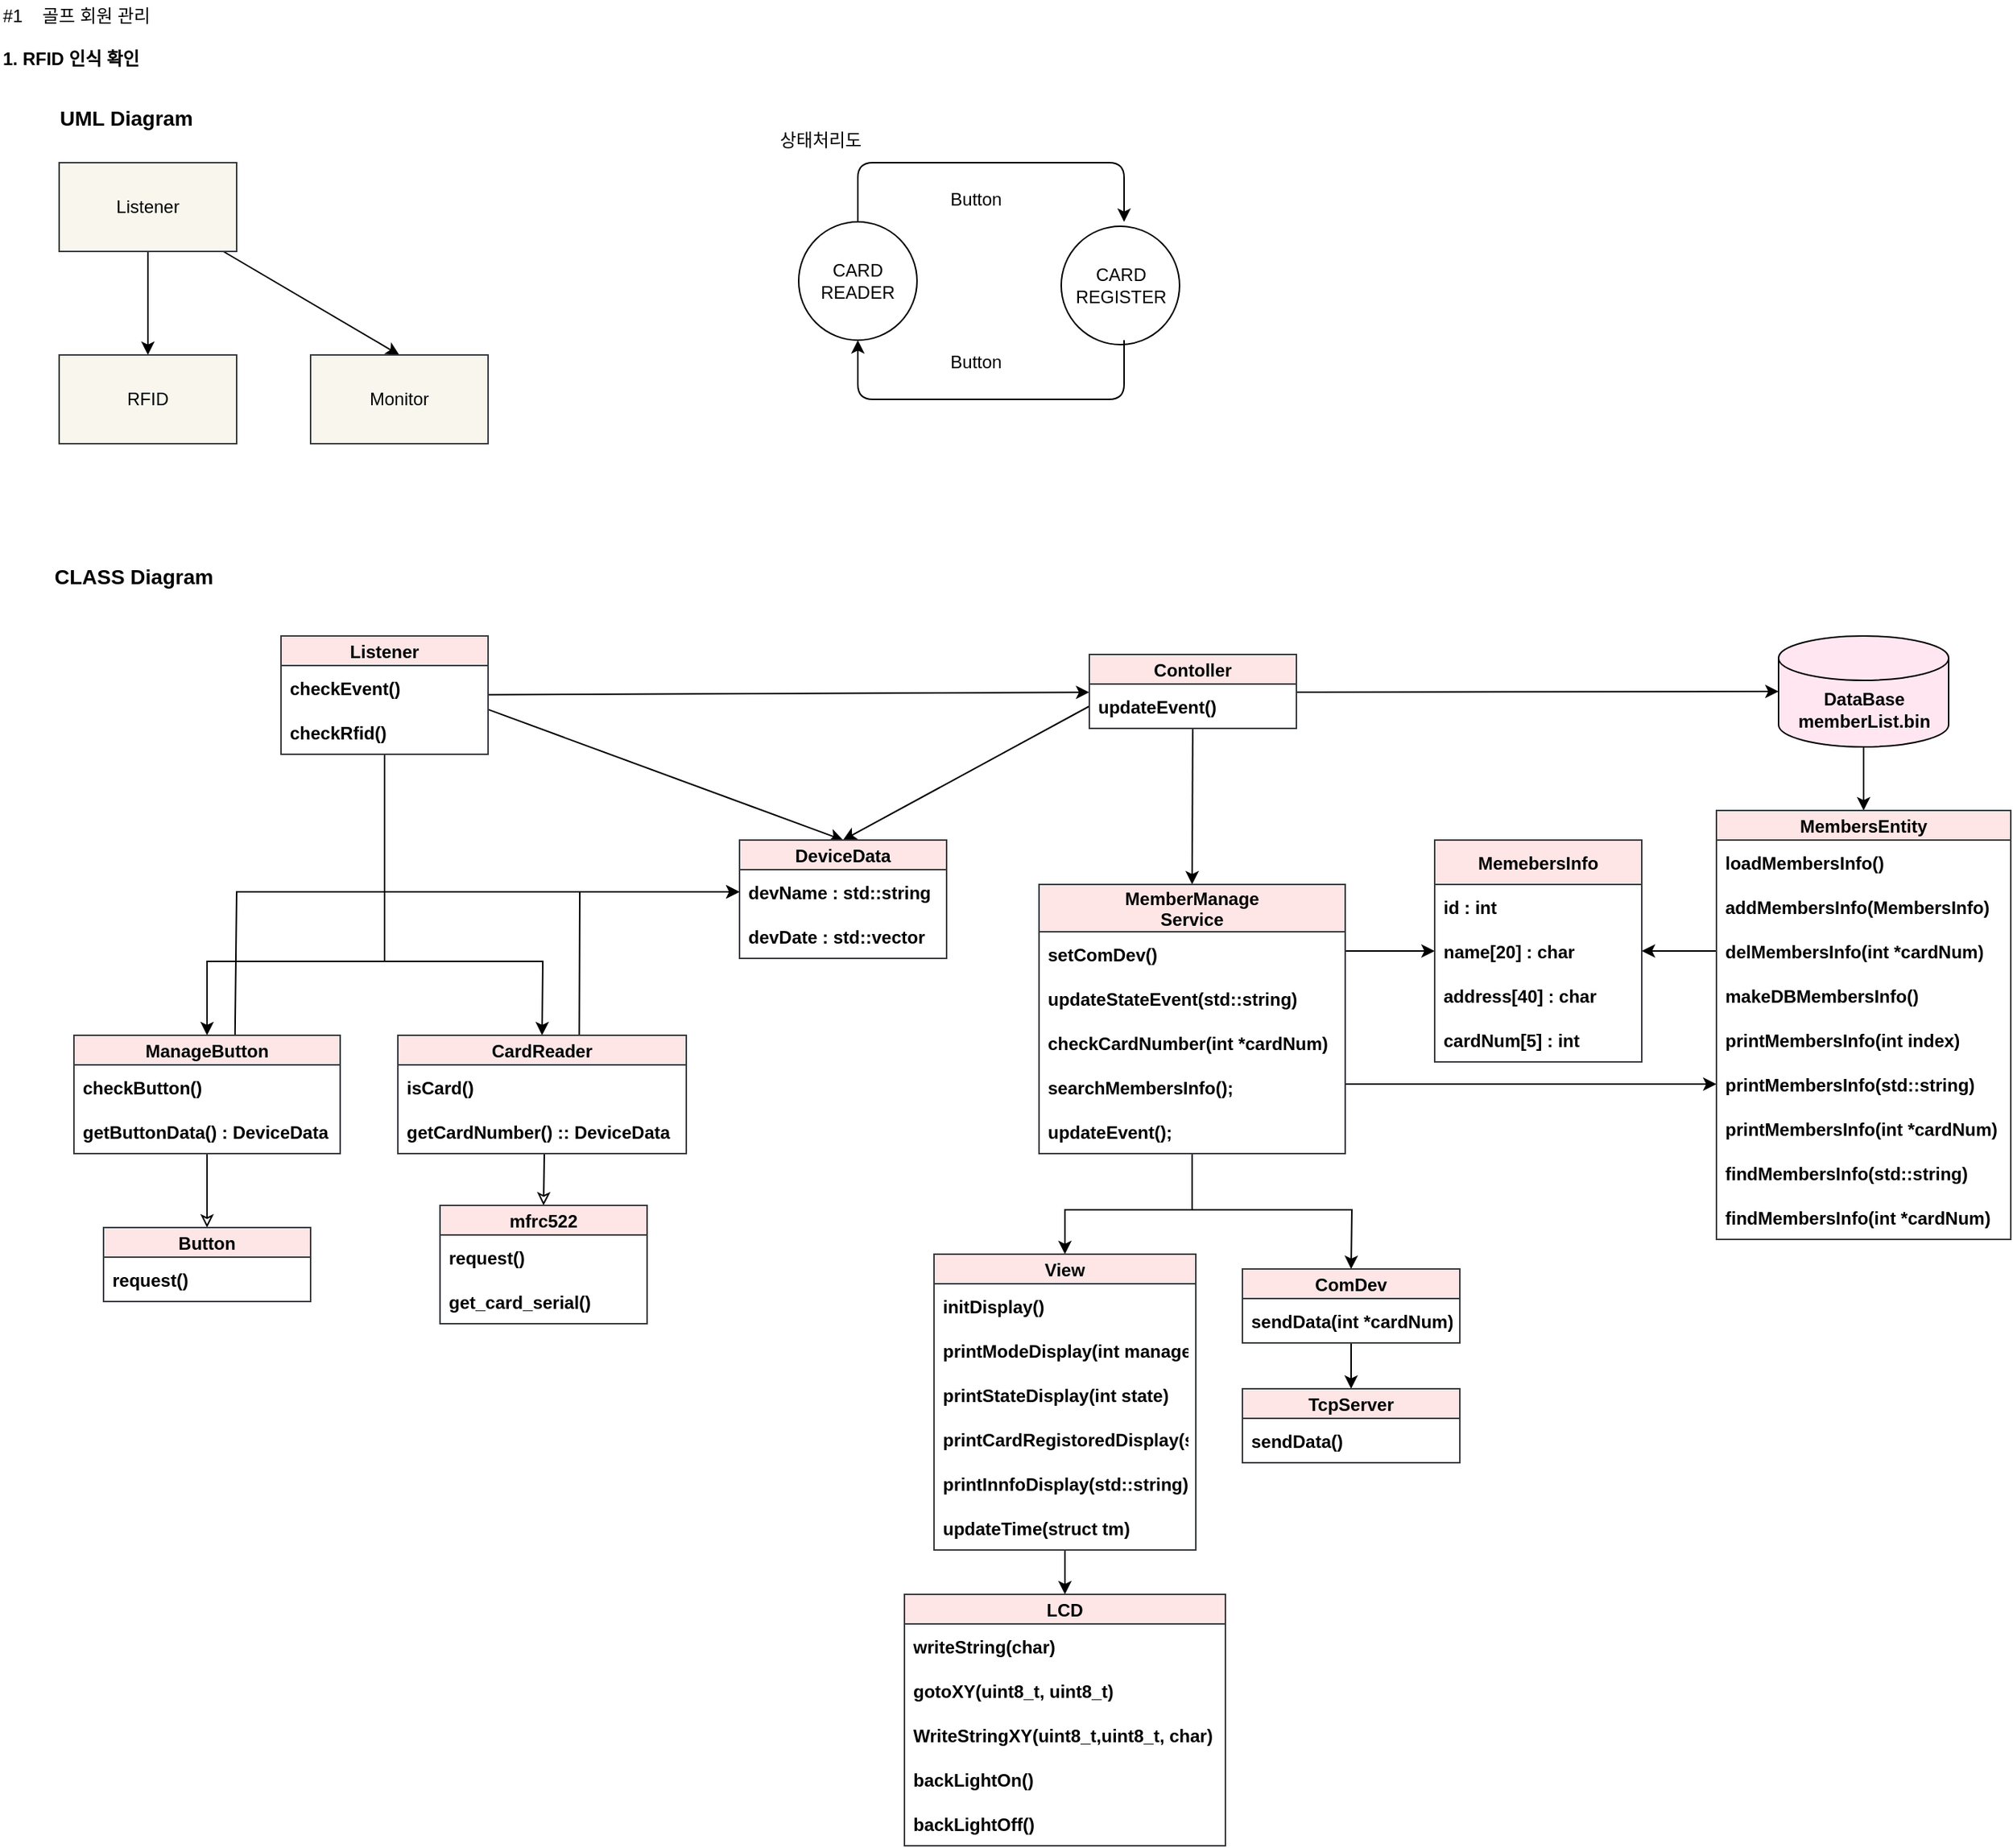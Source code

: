 <mxfile>
    <diagram id="MXhaWQUYXAl9yfZ-l5TS" name="페이지-1">
        <mxGraphModel dx="1592" dy="900" grid="0" gridSize="10" guides="1" tooltips="1" connect="1" arrows="1" fold="1" page="0" pageScale="1" pageWidth="827" pageHeight="1169" background="#FFFFFF" math="0" shadow="0">
            <root>
                <mxCell id="0"/>
                <mxCell id="1" parent="0"/>
                <mxCell id="4" value="" style="edgeStyle=none;html=1;fontColor=#000000;strokeColor=#000000;rounded=0;" parent="1" source="2" target="3" edge="1">
                    <mxGeometry relative="1" as="geometry"/>
                </mxCell>
                <mxCell id="37" style="edgeStyle=none;rounded=0;html=1;entryX=0.5;entryY=0;entryDx=0;entryDy=0;fontColor=#000000;strokeColor=#000000;" parent="1" source="2" target="5" edge="1">
                    <mxGeometry relative="1" as="geometry"/>
                </mxCell>
                <mxCell id="2" value="Listener" style="whiteSpace=wrap;html=1;fillColor=#f9f7ed;strokeColor=#36393d;fontColor=#000000;rounded=0;" parent="1" vertex="1">
                    <mxGeometry x="50" y="140" width="120" height="60" as="geometry"/>
                </mxCell>
                <mxCell id="3" value="RFID" style="whiteSpace=wrap;html=1;fillColor=#f9f7ed;strokeColor=#36393d;fontColor=#000000;rounded=0;" parent="1" vertex="1">
                    <mxGeometry x="50" y="270" width="120" height="60" as="geometry"/>
                </mxCell>
                <mxCell id="5" value="Monitor" style="whiteSpace=wrap;html=1;fillColor=#f9f7ed;strokeColor=#36393d;fontColor=#000000;rounded=0;" parent="1" vertex="1">
                    <mxGeometry x="220" y="270" width="120" height="60" as="geometry"/>
                </mxCell>
                <mxCell id="7" value="&lt;font color=&quot;#000000&quot;&gt;#1&lt;span style=&quot;white-space: pre&quot;&gt;&#9;&lt;/span&gt;골프 회원 관리&lt;br&gt;&lt;br&gt;&lt;b&gt;1. RFID 인식 확인&lt;/b&gt;&lt;br&gt;&lt;/font&gt;" style="text;html=1;resizable=0;autosize=1;align=left;verticalAlign=middle;points=[];fillColor=none;strokeColor=none;rounded=0;" parent="1" vertex="1">
                    <mxGeometry x="10" y="30" width="120" height="50" as="geometry"/>
                </mxCell>
                <mxCell id="44" value="" style="edgeStyle=none;html=1;rounded=0;strokeColor=#000000;entryX=0;entryY=0.187;entryDx=0;entryDy=0;entryPerimeter=0;" parent="1" source="22" target="41" edge="1">
                    <mxGeometry relative="1" as="geometry"/>
                </mxCell>
                <mxCell id="207" style="edgeStyle=none;rounded=0;html=1;entryX=0.5;entryY=0;entryDx=0;entryDy=0;strokeColor=#000000;exitX=0.995;exitY=-0.018;exitDx=0;exitDy=0;exitPerimeter=0;" edge="1" parent="1" source="23" target="204">
                    <mxGeometry relative="1" as="geometry">
                        <Array as="points"/>
                    </mxGeometry>
                </mxCell>
                <mxCell id="215" style="edgeStyle=none;rounded=0;html=1;entryX=0.5;entryY=0;entryDx=0;entryDy=0;strokeColor=#000000;" edge="1" parent="1" source="22" target="212">
                    <mxGeometry relative="1" as="geometry">
                        <Array as="points">
                            <mxPoint x="270" y="680"/>
                            <mxPoint x="150" y="680"/>
                        </Array>
                    </mxGeometry>
                </mxCell>
                <mxCell id="216" style="edgeStyle=none;rounded=0;html=1;entryX=0.5;entryY=0;entryDx=0;entryDy=0;strokeColor=#000000;" edge="1" parent="1" source="22" target="209">
                    <mxGeometry relative="1" as="geometry">
                        <Array as="points">
                            <mxPoint x="270" y="680"/>
                            <mxPoint x="377" y="680"/>
                        </Array>
                    </mxGeometry>
                </mxCell>
                <mxCell id="22" value="Listener" style="swimlane;fontStyle=1;childLayout=stackLayout;horizontal=1;startSize=20;horizontalStack=0;resizeParent=1;resizeParentMax=0;resizeLast=0;collapsible=1;marginBottom=0;labelBackgroundColor=none;fillColor=#FFE6E6;strokeColor=#36393d;fontColor=#000000;rounded=0;swimlaneFillColor=#FFFFFF;" parent="1" vertex="1">
                    <mxGeometry x="200" y="460" width="140" height="80" as="geometry"/>
                </mxCell>
                <mxCell id="137" value="checkEvent()" style="text;strokeColor=none;fillColor=none;align=left;verticalAlign=middle;spacingLeft=4;spacingRight=4;overflow=hidden;points=[[0,0.5],[1,0.5]];portConstraint=eastwest;rotatable=0;labelBackgroundColor=none;fontColor=#000000;fontStyle=1;rounded=0;" parent="22" vertex="1">
                    <mxGeometry y="20" width="140" height="30" as="geometry"/>
                </mxCell>
                <mxCell id="23" value="checkRfid()" style="text;strokeColor=none;fillColor=none;align=left;verticalAlign=middle;spacingLeft=4;spacingRight=4;overflow=hidden;points=[[0,0.5],[1,0.5]];portConstraint=eastwest;rotatable=0;labelBackgroundColor=none;fontColor=#000000;fontStyle=1;rounded=0;" parent="22" vertex="1">
                    <mxGeometry y="50" width="140" height="30" as="geometry"/>
                </mxCell>
                <mxCell id="38" value="&lt;b&gt;&lt;font style=&quot;font-size: 14px&quot;&gt;UML Diagram&lt;/font&gt;&lt;/b&gt;" style="text;html=1;resizable=0;autosize=1;align=center;verticalAlign=middle;points=[];fillColor=none;strokeColor=none;rounded=0;labelBackgroundColor=none;fontColor=#000000;" parent="1" vertex="1">
                    <mxGeometry x="40" y="100" width="110" height="20" as="geometry"/>
                </mxCell>
                <mxCell id="39" value="&lt;b&gt;&lt;font style=&quot;font-size: 14px&quot;&gt;CLASS Diagram&lt;/font&gt;&lt;/b&gt;" style="text;html=1;resizable=0;autosize=1;align=center;verticalAlign=middle;points=[];fillColor=none;strokeColor=none;rounded=0;labelBackgroundColor=none;fontColor=#000000;" parent="1" vertex="1">
                    <mxGeometry x="40" y="410" width="120" height="20" as="geometry"/>
                </mxCell>
                <mxCell id="67" style="edgeStyle=none;html=1;entryX=0;entryY=0.5;entryDx=0;entryDy=0;entryPerimeter=0;fontColor=#000000;strokeColor=#000000;rounded=0;exitX=1.002;exitY=0.184;exitDx=0;exitDy=0;exitPerimeter=0;" parent="1" source="41" target="63" edge="1">
                    <mxGeometry relative="1" as="geometry">
                        <mxPoint x="860" y="497.5" as="sourcePoint"/>
                    </mxGeometry>
                </mxCell>
                <mxCell id="168" value="" style="edgeStyle=none;html=1;entryX=0.5;entryY=0;entryDx=0;entryDy=0;strokeColor=#000000;rounded=0;" edge="1" parent="1" source="40" target="74">
                    <mxGeometry relative="1" as="geometry"/>
                </mxCell>
                <mxCell id="208" style="edgeStyle=none;rounded=0;html=1;entryX=0.5;entryY=0;entryDx=0;entryDy=0;strokeColor=#000000;exitX=0;exitY=0.5;exitDx=0;exitDy=0;" edge="1" parent="1" source="41" target="204">
                    <mxGeometry relative="1" as="geometry">
                        <Array as="points"/>
                    </mxGeometry>
                </mxCell>
                <mxCell id="40" value="Contoller" style="swimlane;fontStyle=1;childLayout=stackLayout;horizontal=1;startSize=20;horizontalStack=0;resizeParent=1;resizeParentMax=0;resizeLast=0;collapsible=1;marginBottom=0;labelBackgroundColor=none;fillColor=#FFE6E6;strokeColor=#36393d;fontColor=#000000;rounded=0;swimlaneFillColor=#FFFFFF;" parent="1" vertex="1">
                    <mxGeometry x="746.5" y="472.5" width="140" height="50" as="geometry"/>
                </mxCell>
                <mxCell id="41" value="updateEvent()" style="text;strokeColor=none;fillColor=none;align=left;verticalAlign=middle;spacingLeft=4;spacingRight=4;overflow=hidden;points=[[0,0.5],[1,0.5]];portConstraint=eastwest;rotatable=0;labelBackgroundColor=none;fontColor=#000000;fontStyle=1;rounded=0;" parent="40" vertex="1">
                    <mxGeometry y="20" width="140" height="30" as="geometry"/>
                </mxCell>
                <mxCell id="199" style="edgeStyle=none;rounded=0;html=1;entryX=0.5;entryY=0;entryDx=0;entryDy=0;strokeColor=#000000;" edge="1" parent="1" source="63" target="189">
                    <mxGeometry relative="1" as="geometry"/>
                </mxCell>
                <mxCell id="63" value="&lt;span&gt;DataBase&lt;br&gt;memberList.bin&lt;br&gt;&lt;/span&gt;" style="shape=cylinder3;whiteSpace=wrap;html=1;boundedLbl=1;backgroundOutline=1;size=15;fillColor=#FFE6F1;fontStyle=1;strokeColor=#000000;fontColor=#000000;rounded=0;" parent="1" vertex="1">
                    <mxGeometry x="1212.5" y="460" width="115" height="75" as="geometry"/>
                </mxCell>
                <mxCell id="171" style="edgeStyle=none;rounded=0;html=1;entryX=0.5;entryY=0;entryDx=0;entryDy=0;strokeColor=#000000;" edge="1" parent="1" source="74" target="169">
                    <mxGeometry relative="1" as="geometry">
                        <Array as="points">
                            <mxPoint x="816" y="848"/>
                            <mxPoint x="924" y="848"/>
                        </Array>
                    </mxGeometry>
                </mxCell>
                <mxCell id="182" style="edgeStyle=none;rounded=0;html=1;entryX=0.5;entryY=0;entryDx=0;entryDy=0;strokeColor=#000000;" edge="1" parent="1" source="74" target="175">
                    <mxGeometry relative="1" as="geometry">
                        <Array as="points">
                            <mxPoint x="816" y="848"/>
                            <mxPoint x="730" y="848"/>
                        </Array>
                    </mxGeometry>
                </mxCell>
                <mxCell id="188" style="edgeStyle=none;rounded=0;html=1;entryX=0;entryY=0.5;entryDx=0;entryDy=0;strokeColor=#000000;" edge="1" parent="1" target="185">
                    <mxGeometry relative="1" as="geometry">
                        <mxPoint x="920" y="673" as="sourcePoint"/>
                    </mxGeometry>
                </mxCell>
                <mxCell id="201" style="edgeStyle=none;rounded=0;html=1;strokeColor=#000000;entryX=0;entryY=0.5;entryDx=0;entryDy=0;" edge="1" parent="1" target="195">
                    <mxGeometry relative="1" as="geometry">
                        <mxPoint x="920" y="763" as="sourcePoint"/>
                    </mxGeometry>
                </mxCell>
                <mxCell id="74" value="MemberManage&#10;Service" style="swimlane;fontStyle=1;childLayout=stackLayout;horizontal=1;startSize=32;horizontalStack=0;resizeParent=1;resizeParentMax=0;resizeLast=0;collapsible=1;marginBottom=0;labelBackgroundColor=none;fillColor=#FFE6E6;strokeColor=#36393d;fontColor=#000000;rounded=0;swimlaneFillColor=#FFFFFF;" parent="1" vertex="1">
                    <mxGeometry x="712.5" y="628" width="207" height="182" as="geometry"/>
                </mxCell>
                <mxCell id="152" value="setComDev()" style="text;strokeColor=none;fillColor=none;align=left;verticalAlign=middle;spacingLeft=4;spacingRight=4;overflow=hidden;points=[[0,0.5],[1,0.5]];portConstraint=eastwest;rotatable=0;labelBackgroundColor=none;fontColor=#000000;fontStyle=1;rounded=0;" vertex="1" parent="74">
                    <mxGeometry y="32" width="207" height="30" as="geometry"/>
                </mxCell>
                <mxCell id="75" value="updateStateEvent(std::string)" style="text;strokeColor=none;fillColor=none;align=left;verticalAlign=middle;spacingLeft=4;spacingRight=4;overflow=hidden;points=[[0,0.5],[1,0.5]];portConstraint=eastwest;rotatable=0;labelBackgroundColor=none;fontColor=#000000;fontStyle=1;rounded=0;" parent="74" vertex="1">
                    <mxGeometry y="62" width="207" height="30" as="geometry"/>
                </mxCell>
                <mxCell id="121" value="checkCardNumber(int *cardNum)" style="text;strokeColor=none;fillColor=none;align=left;verticalAlign=middle;spacingLeft=4;spacingRight=4;overflow=hidden;points=[[0,0.5],[1,0.5]];portConstraint=eastwest;rotatable=0;labelBackgroundColor=none;fontColor=#000000;fontStyle=1;rounded=0;" parent="74" vertex="1">
                    <mxGeometry y="92" width="207" height="30" as="geometry"/>
                </mxCell>
                <mxCell id="153" value="searchMembersInfo();" style="text;strokeColor=none;fillColor=none;align=left;verticalAlign=middle;spacingLeft=4;spacingRight=4;overflow=hidden;points=[[0,0.5],[1,0.5]];portConstraint=eastwest;rotatable=0;labelBackgroundColor=none;fontColor=#000000;fontStyle=1;rounded=0;" vertex="1" parent="74">
                    <mxGeometry y="122" width="207" height="30" as="geometry"/>
                </mxCell>
                <mxCell id="154" value="updateEvent();" style="text;strokeColor=none;fillColor=none;align=left;verticalAlign=middle;spacingLeft=4;spacingRight=4;overflow=hidden;points=[[0,0.5],[1,0.5]];portConstraint=eastwest;rotatable=0;labelBackgroundColor=none;fontColor=#000000;fontStyle=1;rounded=0;" vertex="1" parent="74">
                    <mxGeometry y="152" width="207" height="30" as="geometry"/>
                </mxCell>
                <mxCell id="114" style="edgeStyle=orthogonalEdgeStyle;html=1;entryX=0.5;entryY=0;entryDx=0;entryDy=0;fontColor=#000000;strokeColor=#000000;" parent="1" source="111" edge="1">
                    <mxGeometry relative="1" as="geometry">
                        <Array as="points">
                            <mxPoint x="590" y="140"/>
                            <mxPoint x="770" y="140"/>
                        </Array>
                        <mxPoint x="770" y="180" as="targetPoint"/>
                    </mxGeometry>
                </mxCell>
                <mxCell id="111" value="&lt;font color=&quot;#000000&quot;&gt;CARD&lt;br&gt;READER&lt;br&gt;&lt;/font&gt;" style="ellipse;whiteSpace=wrap;html=1;aspect=fixed;fillColor=#FFFFFF;strokeColor=#000000;" parent="1" vertex="1">
                    <mxGeometry x="550" y="180" width="80" height="80" as="geometry"/>
                </mxCell>
                <mxCell id="112" value="&lt;font color=&quot;#000000&quot;&gt;CARD&lt;br&gt;REGISTER&lt;br&gt;&lt;/font&gt;" style="ellipse;whiteSpace=wrap;html=1;aspect=fixed;fillColor=#FFFFFF;strokeColor=#000000;" parent="1" vertex="1">
                    <mxGeometry x="727.5" y="183" width="80" height="80" as="geometry"/>
                </mxCell>
                <mxCell id="115" style="edgeStyle=orthogonalEdgeStyle;html=1;fontColor=#000000;strokeColor=#000000;exitX=0.5;exitY=1;exitDx=0;exitDy=0;entryX=0.5;entryY=1;entryDx=0;entryDy=0;" parent="1" target="111" edge="1">
                    <mxGeometry relative="1" as="geometry">
                        <mxPoint x="770" y="260" as="sourcePoint"/>
                        <mxPoint x="530" y="230" as="targetPoint"/>
                        <Array as="points">
                            <mxPoint x="770" y="300"/>
                            <mxPoint x="590" y="300"/>
                        </Array>
                    </mxGeometry>
                </mxCell>
                <mxCell id="116" value="상태처리도" style="text;html=1;strokeColor=none;fillColor=none;align=center;verticalAlign=middle;whiteSpace=wrap;rounded=0;fontColor=#000000;" parent="1" vertex="1">
                    <mxGeometry x="530" y="110" width="70" height="30" as="geometry"/>
                </mxCell>
                <mxCell id="117" value="Button" style="text;html=1;strokeColor=none;fillColor=none;align=center;verticalAlign=middle;whiteSpace=wrap;rounded=0;fontColor=#000000;" parent="1" vertex="1">
                    <mxGeometry x="640" y="150" width="60" height="30" as="geometry"/>
                </mxCell>
                <mxCell id="118" value="Button" style="text;html=1;strokeColor=none;fillColor=none;align=center;verticalAlign=middle;whiteSpace=wrap;rounded=0;fontColor=#000000;" parent="1" vertex="1">
                    <mxGeometry x="640" y="260" width="60" height="30" as="geometry"/>
                </mxCell>
                <mxCell id="159" value="LCD" style="swimlane;fontStyle=1;childLayout=stackLayout;horizontal=1;startSize=20;horizontalStack=0;resizeParent=1;resizeParentMax=0;resizeLast=0;collapsible=1;marginBottom=0;labelBackgroundColor=none;fillColor=#FFE6E6;strokeColor=#36393d;fontColor=#000000;rounded=0;swimlaneFillColor=#FFFFFF;" vertex="1" parent="1">
                    <mxGeometry x="621.5" y="1108" width="217" height="170" as="geometry">
                        <mxRectangle x="440" y="380" width="100" height="20" as="alternateBounds"/>
                    </mxGeometry>
                </mxCell>
                <mxCell id="160" value="writeString(char)" style="text;strokeColor=none;fillColor=none;align=left;verticalAlign=middle;spacingLeft=4;spacingRight=4;overflow=hidden;points=[[0,0.5],[1,0.5]];portConstraint=eastwest;rotatable=0;labelBackgroundColor=none;fontColor=#000000;fontStyle=1;rounded=0;" vertex="1" parent="159">
                    <mxGeometry y="20" width="217" height="30" as="geometry"/>
                </mxCell>
                <mxCell id="161" value="gotoXY(uint8_t, uint8_t)" style="text;strokeColor=none;fillColor=none;align=left;verticalAlign=middle;spacingLeft=4;spacingRight=4;overflow=hidden;points=[[0,0.5],[1,0.5]];portConstraint=eastwest;rotatable=0;labelBackgroundColor=none;fontColor=#000000;fontStyle=1;rounded=0;" vertex="1" parent="159">
                    <mxGeometry y="50" width="217" height="30" as="geometry"/>
                </mxCell>
                <mxCell id="162" value="WriteStringXY(uint8_t,uint8_t, char)" style="text;strokeColor=none;fillColor=none;align=left;verticalAlign=middle;spacingLeft=4;spacingRight=4;overflow=hidden;points=[[0,0.5],[1,0.5]];portConstraint=eastwest;rotatable=0;labelBackgroundColor=none;fontColor=#000000;fontStyle=1;rounded=0;" vertex="1" parent="159">
                    <mxGeometry y="80" width="217" height="30" as="geometry"/>
                </mxCell>
                <mxCell id="164" value="backLightOn()" style="text;strokeColor=none;fillColor=none;align=left;verticalAlign=middle;spacingLeft=4;spacingRight=4;overflow=hidden;points=[[0,0.5],[1,0.5]];portConstraint=eastwest;rotatable=0;labelBackgroundColor=none;fontColor=#000000;fontStyle=1;rounded=0;" vertex="1" parent="159">
                    <mxGeometry y="110" width="217" height="30" as="geometry"/>
                </mxCell>
                <mxCell id="165" value="backLightOff()" style="text;strokeColor=none;fillColor=none;align=left;verticalAlign=middle;spacingLeft=4;spacingRight=4;overflow=hidden;points=[[0,0.5],[1,0.5]];portConstraint=eastwest;rotatable=0;labelBackgroundColor=none;fontColor=#000000;fontStyle=1;rounded=0;" vertex="1" parent="159">
                    <mxGeometry y="140" width="217" height="30" as="geometry"/>
                </mxCell>
                <mxCell id="174" style="edgeStyle=none;rounded=0;html=1;entryX=0.5;entryY=0;entryDx=0;entryDy=0;strokeColor=#000000;" edge="1" parent="1" source="169" target="172">
                    <mxGeometry relative="1" as="geometry"/>
                </mxCell>
                <mxCell id="169" value="ComDev" style="swimlane;fontStyle=1;childLayout=stackLayout;horizontal=1;startSize=20;horizontalStack=0;resizeParent=1;resizeParentMax=0;resizeLast=0;collapsible=1;marginBottom=0;labelBackgroundColor=none;fillColor=#FFE6E6;strokeColor=#36393d;fontColor=#000000;rounded=0;swimlaneFillColor=#FFFFFF;" vertex="1" parent="1">
                    <mxGeometry x="850" y="888" width="147" height="50" as="geometry">
                        <mxRectangle x="440" y="380" width="100" height="20" as="alternateBounds"/>
                    </mxGeometry>
                </mxCell>
                <mxCell id="170" value="sendData(int *cardNum)" style="text;strokeColor=none;fillColor=none;align=left;verticalAlign=middle;spacingLeft=4;spacingRight=4;overflow=hidden;points=[[0,0.5],[1,0.5]];portConstraint=eastwest;rotatable=0;labelBackgroundColor=none;fontColor=#000000;fontStyle=1;rounded=0;" vertex="1" parent="169">
                    <mxGeometry y="20" width="147" height="30" as="geometry"/>
                </mxCell>
                <mxCell id="172" value="TcpServer" style="swimlane;fontStyle=1;childLayout=stackLayout;horizontal=1;startSize=20;horizontalStack=0;resizeParent=1;resizeParentMax=0;resizeLast=0;collapsible=1;marginBottom=0;labelBackgroundColor=none;fillColor=#FFE6E6;strokeColor=#36393d;fontColor=#000000;rounded=0;swimlaneFillColor=#FFFFFF;" vertex="1" parent="1">
                    <mxGeometry x="850" y="969" width="147" height="50" as="geometry">
                        <mxRectangle x="440" y="380" width="100" height="20" as="alternateBounds"/>
                    </mxGeometry>
                </mxCell>
                <mxCell id="173" value="sendData()" style="text;strokeColor=none;fillColor=none;align=left;verticalAlign=middle;spacingLeft=4;spacingRight=4;overflow=hidden;points=[[0,0.5],[1,0.5]];portConstraint=eastwest;rotatable=0;labelBackgroundColor=none;fontColor=#000000;fontStyle=1;rounded=0;" vertex="1" parent="172">
                    <mxGeometry y="20" width="147" height="30" as="geometry"/>
                </mxCell>
                <mxCell id="202" style="edgeStyle=none;rounded=0;html=1;entryX=0.5;entryY=0;entryDx=0;entryDy=0;strokeColor=#000000;" edge="1" parent="1" source="175" target="159">
                    <mxGeometry relative="1" as="geometry"/>
                </mxCell>
                <mxCell id="175" value="View" style="swimlane;fontStyle=1;childLayout=stackLayout;horizontal=1;startSize=20;horizontalStack=0;resizeParent=1;resizeParentMax=0;resizeLast=0;collapsible=1;marginBottom=0;labelBackgroundColor=none;fillColor=#FFE6E6;strokeColor=#36393d;fontColor=#000000;rounded=0;swimlaneFillColor=#FFFFFF;" vertex="1" parent="1">
                    <mxGeometry x="641.5" y="878" width="177" height="200" as="geometry">
                        <mxRectangle x="440" y="380" width="100" height="20" as="alternateBounds"/>
                    </mxGeometry>
                </mxCell>
                <mxCell id="176" value="initDisplay()" style="text;strokeColor=none;fillColor=none;align=left;verticalAlign=middle;spacingLeft=4;spacingRight=4;overflow=hidden;points=[[0,0.5],[1,0.5]];portConstraint=eastwest;rotatable=0;labelBackgroundColor=none;fontColor=#000000;fontStyle=1;rounded=0;" vertex="1" parent="175">
                    <mxGeometry y="20" width="177" height="30" as="geometry"/>
                </mxCell>
                <mxCell id="177" value="printModeDisplay(int managerState)" style="text;strokeColor=none;fillColor=none;align=left;verticalAlign=middle;spacingLeft=4;spacingRight=4;overflow=hidden;points=[[0,0.5],[1,0.5]];portConstraint=eastwest;rotatable=0;labelBackgroundColor=none;fontColor=#000000;fontStyle=1;rounded=0;" vertex="1" parent="175">
                    <mxGeometry y="50" width="177" height="30" as="geometry"/>
                </mxCell>
                <mxCell id="178" value="printStateDisplay(int state)" style="text;strokeColor=none;fillColor=none;align=left;verticalAlign=middle;spacingLeft=4;spacingRight=4;overflow=hidden;points=[[0,0.5],[1,0.5]];portConstraint=eastwest;rotatable=0;labelBackgroundColor=none;fontColor=#000000;fontStyle=1;rounded=0;" vertex="1" parent="175">
                    <mxGeometry y="80" width="177" height="30" as="geometry"/>
                </mxCell>
                <mxCell id="179" value="printCardRegistoredDisplay(std::string)" style="text;strokeColor=none;fillColor=none;align=left;verticalAlign=middle;spacingLeft=4;spacingRight=4;overflow=hidden;points=[[0,0.5],[1,0.5]];portConstraint=eastwest;rotatable=0;labelBackgroundColor=none;fontColor=#000000;fontStyle=1;rounded=0;" vertex="1" parent="175">
                    <mxGeometry y="110" width="177" height="30" as="geometry"/>
                </mxCell>
                <mxCell id="180" value="printInnfoDisplay(std::string)" style="text;strokeColor=none;fillColor=none;align=left;verticalAlign=middle;spacingLeft=4;spacingRight=4;overflow=hidden;points=[[0,0.5],[1,0.5]];portConstraint=eastwest;rotatable=0;labelBackgroundColor=none;fontColor=#000000;fontStyle=1;rounded=0;" vertex="1" parent="175">
                    <mxGeometry y="140" width="177" height="30" as="geometry"/>
                </mxCell>
                <mxCell id="181" value="updateTime(struct tm)" style="text;strokeColor=none;fillColor=none;align=left;verticalAlign=middle;spacingLeft=4;spacingRight=4;overflow=hidden;points=[[0,0.5],[1,0.5]];portConstraint=eastwest;rotatable=0;labelBackgroundColor=none;fontColor=#000000;fontStyle=1;rounded=0;" vertex="1" parent="175">
                    <mxGeometry y="170" width="177" height="30" as="geometry"/>
                </mxCell>
                <mxCell id="183" value="MemebersInfo" style="swimlane;fontStyle=1;childLayout=stackLayout;horizontal=1;startSize=30;horizontalStack=0;resizeParent=1;resizeParentMax=0;resizeLast=0;collapsible=1;marginBottom=0;fillColor=#FFE6E6;strokeColor=#36393d;fontColor=#000000;rounded=0;swimlaneFillColor=#FFFFFF;" vertex="1" parent="1">
                    <mxGeometry x="980" y="598" width="140" height="150" as="geometry"/>
                </mxCell>
                <mxCell id="184" value="id : int" style="text;strokeColor=none;fillColor=none;align=left;verticalAlign=middle;spacingLeft=4;spacingRight=4;overflow=hidden;points=[[0,0.5],[1,0.5]];portConstraint=eastwest;rotatable=0;fontColor=#000000;fontStyle=1;rounded=0;" vertex="1" parent="183">
                    <mxGeometry y="30" width="140" height="30" as="geometry"/>
                </mxCell>
                <mxCell id="185" value="name[20] : char" style="text;strokeColor=none;fillColor=none;align=left;verticalAlign=middle;spacingLeft=4;spacingRight=4;overflow=hidden;points=[[0,0.5],[1,0.5]];portConstraint=eastwest;rotatable=0;fontColor=#000000;fontStyle=1;rounded=0;" vertex="1" parent="183">
                    <mxGeometry y="60" width="140" height="30" as="geometry"/>
                </mxCell>
                <mxCell id="186" value="address[40] : char" style="text;strokeColor=none;fillColor=none;align=left;verticalAlign=middle;spacingLeft=4;spacingRight=4;overflow=hidden;points=[[0,0.5],[1,0.5]];portConstraint=eastwest;rotatable=0;fontColor=#000000;fontStyle=1;rounded=0;" vertex="1" parent="183">
                    <mxGeometry y="90" width="140" height="30" as="geometry"/>
                </mxCell>
                <mxCell id="187" value="cardNum[5] : int" style="text;strokeColor=none;fillColor=none;align=left;verticalAlign=middle;spacingLeft=4;spacingRight=4;overflow=hidden;points=[[0,0.5],[1,0.5]];portConstraint=eastwest;rotatable=0;fontColor=#000000;fontStyle=1;rounded=0;" vertex="1" parent="183">
                    <mxGeometry y="120" width="140" height="30" as="geometry"/>
                </mxCell>
                <mxCell id="200" style="edgeStyle=none;rounded=0;html=1;strokeColor=#000000;exitX=0;exitY=0.5;exitDx=0;exitDy=0;" edge="1" parent="1" source="192" target="183">
                    <mxGeometry relative="1" as="geometry"/>
                </mxCell>
                <mxCell id="189" value="MembersEntity" style="swimlane;fontStyle=1;childLayout=stackLayout;horizontal=1;startSize=20;horizontalStack=0;resizeParent=1;resizeParentMax=0;resizeLast=0;collapsible=1;marginBottom=0;labelBackgroundColor=none;fillColor=#FFE6E6;strokeColor=#36393d;fontColor=#000000;rounded=0;swimlaneFillColor=#FFFFFF;" vertex="1" parent="1">
                    <mxGeometry x="1170.5" y="578" width="199" height="290" as="geometry"/>
                </mxCell>
                <mxCell id="190" value="loadMembersInfo()" style="text;strokeColor=none;fillColor=none;align=left;verticalAlign=middle;spacingLeft=4;spacingRight=4;overflow=hidden;points=[[0,0.5],[1,0.5]];portConstraint=eastwest;rotatable=0;labelBackgroundColor=none;fontColor=#000000;fontStyle=1;rounded=0;" vertex="1" parent="189">
                    <mxGeometry y="20" width="199" height="30" as="geometry"/>
                </mxCell>
                <mxCell id="191" value="addMembersInfo(MembersInfo)" style="text;strokeColor=none;fillColor=none;align=left;verticalAlign=middle;spacingLeft=4;spacingRight=4;overflow=hidden;points=[[0,0.5],[1,0.5]];portConstraint=eastwest;rotatable=0;labelBackgroundColor=none;fontColor=#000000;fontStyle=1;rounded=0;" vertex="1" parent="189">
                    <mxGeometry y="50" width="199" height="30" as="geometry"/>
                </mxCell>
                <mxCell id="192" value="delMembersInfo(int *cardNum)" style="text;strokeColor=none;fillColor=none;align=left;verticalAlign=middle;spacingLeft=4;spacingRight=4;overflow=hidden;points=[[0,0.5],[1,0.5]];portConstraint=eastwest;rotatable=0;labelBackgroundColor=none;fontColor=#000000;fontStyle=1;rounded=0;" vertex="1" parent="189">
                    <mxGeometry y="80" width="199" height="30" as="geometry"/>
                </mxCell>
                <mxCell id="193" value="makeDBMembersInfo()" style="text;strokeColor=none;fillColor=none;align=left;verticalAlign=middle;spacingLeft=4;spacingRight=4;overflow=hidden;points=[[0,0.5],[1,0.5]];portConstraint=eastwest;rotatable=0;labelBackgroundColor=none;fontColor=#000000;fontStyle=1;rounded=0;" vertex="1" parent="189">
                    <mxGeometry y="110" width="199" height="30" as="geometry"/>
                </mxCell>
                <mxCell id="194" value="printMembersInfo(int index)" style="text;strokeColor=none;fillColor=none;align=left;verticalAlign=middle;spacingLeft=4;spacingRight=4;overflow=hidden;points=[[0,0.5],[1,0.5]];portConstraint=eastwest;rotatable=0;labelBackgroundColor=none;fontColor=#000000;fontStyle=1;rounded=0;" vertex="1" parent="189">
                    <mxGeometry y="140" width="199" height="30" as="geometry"/>
                </mxCell>
                <mxCell id="195" value="printMembersInfo(std::string)" style="text;strokeColor=none;fillColor=none;align=left;verticalAlign=middle;spacingLeft=4;spacingRight=4;overflow=hidden;points=[[0,0.5],[1,0.5]];portConstraint=eastwest;rotatable=0;labelBackgroundColor=none;fontColor=#000000;fontStyle=1;rounded=0;" vertex="1" parent="189">
                    <mxGeometry y="170" width="199" height="30" as="geometry"/>
                </mxCell>
                <mxCell id="196" value="printMembersInfo(int *cardNum)" style="text;strokeColor=none;fillColor=none;align=left;verticalAlign=middle;spacingLeft=4;spacingRight=4;overflow=hidden;points=[[0,0.5],[1,0.5]];portConstraint=eastwest;rotatable=0;labelBackgroundColor=none;fontColor=#000000;fontStyle=1;rounded=0;" vertex="1" parent="189">
                    <mxGeometry y="200" width="199" height="30" as="geometry"/>
                </mxCell>
                <mxCell id="197" value="findMembersInfo(std::string)" style="text;strokeColor=none;fillColor=none;align=left;verticalAlign=middle;spacingLeft=4;spacingRight=4;overflow=hidden;points=[[0,0.5],[1,0.5]];portConstraint=eastwest;rotatable=0;labelBackgroundColor=none;fontColor=#000000;fontStyle=1;rounded=0;" vertex="1" parent="189">
                    <mxGeometry y="230" width="199" height="30" as="geometry"/>
                </mxCell>
                <mxCell id="198" value="findMembersInfo(int *cardNum)" style="text;strokeColor=none;fillColor=none;align=left;verticalAlign=middle;spacingLeft=4;spacingRight=4;overflow=hidden;points=[[0,0.5],[1,0.5]];portConstraint=eastwest;rotatable=0;labelBackgroundColor=none;fontColor=#000000;fontStyle=1;rounded=0;" vertex="1" parent="189">
                    <mxGeometry y="260" width="199" height="30" as="geometry"/>
                </mxCell>
                <mxCell id="204" value="DeviceData" style="swimlane;fontStyle=1;childLayout=stackLayout;horizontal=1;startSize=20;horizontalStack=0;resizeParent=1;resizeParentMax=0;resizeLast=0;collapsible=1;marginBottom=0;labelBackgroundColor=none;fillColor=#FFE6E6;strokeColor=#36393d;fontColor=#000000;rounded=0;swimlaneFillColor=#FFFFFF;" vertex="1" parent="1">
                    <mxGeometry x="510" y="598" width="140" height="80" as="geometry">
                        <mxRectangle x="440" y="380" width="100" height="20" as="alternateBounds"/>
                    </mxGeometry>
                </mxCell>
                <mxCell id="205" value="devName : std::string" style="text;strokeColor=none;fillColor=none;align=left;verticalAlign=middle;spacingLeft=4;spacingRight=4;overflow=hidden;points=[[0,0.5],[1,0.5]];portConstraint=eastwest;rotatable=0;labelBackgroundColor=none;fontColor=#000000;fontStyle=1;rounded=0;" vertex="1" parent="204">
                    <mxGeometry y="20" width="140" height="30" as="geometry"/>
                </mxCell>
                <mxCell id="206" value="devDate : std::vector" style="text;strokeColor=none;fillColor=none;align=left;verticalAlign=middle;spacingLeft=4;spacingRight=4;overflow=hidden;points=[[0,0.5],[1,0.5]];portConstraint=eastwest;rotatable=0;labelBackgroundColor=none;fontColor=#000000;fontStyle=1;rounded=0;" vertex="1" parent="204">
                    <mxGeometry y="50" width="140" height="30" as="geometry"/>
                </mxCell>
                <mxCell id="222" style="edgeStyle=none;rounded=0;html=1;entryX=0.5;entryY=0;entryDx=0;entryDy=0;strokeColor=#000000;endArrow=classic;endFill=0;" edge="1" parent="1" target="217">
                    <mxGeometry relative="1" as="geometry">
                        <mxPoint x="378" y="810" as="sourcePoint"/>
                    </mxGeometry>
                </mxCell>
                <mxCell id="225" style="edgeStyle=none;rounded=0;html=1;entryX=0;entryY=0.5;entryDx=0;entryDy=0;endArrow=classic;endFill=1;strokeColor=#000000;exitX=0.629;exitY=-0.005;exitDx=0;exitDy=0;exitPerimeter=0;" edge="1" parent="1" source="209" target="205">
                    <mxGeometry relative="1" as="geometry">
                        <Array as="points">
                            <mxPoint x="402" y="633"/>
                        </Array>
                    </mxGeometry>
                </mxCell>
                <mxCell id="209" value="CardReader" style="swimlane;fontStyle=1;childLayout=stackLayout;horizontal=1;startSize=20;horizontalStack=0;resizeParent=1;resizeParentMax=0;resizeLast=0;collapsible=1;marginBottom=0;labelBackgroundColor=none;fillColor=#FFE6E6;strokeColor=#36393d;fontColor=#000000;rounded=0;swimlaneFillColor=#FFFFFF;" vertex="1" parent="1">
                    <mxGeometry x="279" y="730" width="195" height="80" as="geometry"/>
                </mxCell>
                <mxCell id="210" value="isCard()" style="text;strokeColor=none;fillColor=none;align=left;verticalAlign=middle;spacingLeft=4;spacingRight=4;overflow=hidden;points=[[0,0.5],[1,0.5]];portConstraint=eastwest;rotatable=0;labelBackgroundColor=none;fontColor=#000000;fontStyle=1;rounded=0;" vertex="1" parent="209">
                    <mxGeometry y="20" width="195" height="30" as="geometry"/>
                </mxCell>
                <mxCell id="211" value="getCardNumber() :: DeviceData" style="text;strokeColor=none;fillColor=none;align=left;verticalAlign=middle;spacingLeft=4;spacingRight=4;overflow=hidden;points=[[0,0.5],[1,0.5]];portConstraint=eastwest;rotatable=0;labelBackgroundColor=none;fontColor=#000000;fontStyle=1;rounded=0;" vertex="1" parent="209">
                    <mxGeometry y="50" width="195" height="30" as="geometry"/>
                </mxCell>
                <mxCell id="223" style="edgeStyle=none;rounded=0;html=1;entryX=0.5;entryY=0;entryDx=0;entryDy=0;strokeColor=#000000;endArrow=classic;endFill=0;" edge="1" parent="1" source="212" target="220">
                    <mxGeometry relative="1" as="geometry"/>
                </mxCell>
                <mxCell id="224" style="edgeStyle=none;rounded=0;html=1;entryX=0;entryY=0.5;entryDx=0;entryDy=0;endArrow=classic;endFill=1;strokeColor=#000000;exitX=0.605;exitY=-0.005;exitDx=0;exitDy=0;exitPerimeter=0;" edge="1" parent="1" source="212" target="205">
                    <mxGeometry relative="1" as="geometry">
                        <Array as="points">
                            <mxPoint x="170" y="633"/>
                        </Array>
                    </mxGeometry>
                </mxCell>
                <mxCell id="212" value="ManageButton" style="swimlane;fontStyle=1;childLayout=stackLayout;horizontal=1;startSize=20;horizontalStack=0;resizeParent=1;resizeParentMax=0;resizeLast=0;collapsible=1;marginBottom=0;labelBackgroundColor=none;fillColor=#FFE6E6;strokeColor=#36393d;fontColor=#000000;rounded=0;swimlaneFillColor=#FFFFFF;" vertex="1" parent="1">
                    <mxGeometry x="60" y="730" width="180" height="80" as="geometry"/>
                </mxCell>
                <mxCell id="213" value="checkButton()" style="text;strokeColor=none;fillColor=none;align=left;verticalAlign=middle;spacingLeft=4;spacingRight=4;overflow=hidden;points=[[0,0.5],[1,0.5]];portConstraint=eastwest;rotatable=0;labelBackgroundColor=none;fontColor=#000000;fontStyle=1;rounded=0;" vertex="1" parent="212">
                    <mxGeometry y="20" width="180" height="30" as="geometry"/>
                </mxCell>
                <mxCell id="214" value="getButtonData() : DeviceData" style="text;strokeColor=none;fillColor=none;align=left;verticalAlign=middle;spacingLeft=4;spacingRight=4;overflow=hidden;points=[[0,0.5],[1,0.5]];portConstraint=eastwest;rotatable=0;labelBackgroundColor=none;fontColor=#000000;fontStyle=1;rounded=0;" vertex="1" parent="212">
                    <mxGeometry y="50" width="180" height="30" as="geometry"/>
                </mxCell>
                <mxCell id="217" value="mfrc522" style="swimlane;fontStyle=1;childLayout=stackLayout;horizontal=1;startSize=20;horizontalStack=0;resizeParent=1;resizeParentMax=0;resizeLast=0;collapsible=1;marginBottom=0;labelBackgroundColor=none;fillColor=#FFE6E6;strokeColor=#36393d;fontColor=#000000;rounded=0;swimlaneFillColor=#FFFFFF;" vertex="1" parent="1">
                    <mxGeometry x="307.5" y="845" width="140" height="80" as="geometry"/>
                </mxCell>
                <mxCell id="218" value="request()" style="text;strokeColor=none;fillColor=none;align=left;verticalAlign=middle;spacingLeft=4;spacingRight=4;overflow=hidden;points=[[0,0.5],[1,0.5]];portConstraint=eastwest;rotatable=0;labelBackgroundColor=none;fontColor=#000000;fontStyle=1;rounded=0;" vertex="1" parent="217">
                    <mxGeometry y="20" width="140" height="30" as="geometry"/>
                </mxCell>
                <mxCell id="219" value="get_card_serial()" style="text;strokeColor=none;fillColor=none;align=left;verticalAlign=middle;spacingLeft=4;spacingRight=4;overflow=hidden;points=[[0,0.5],[1,0.5]];portConstraint=eastwest;rotatable=0;labelBackgroundColor=none;fontColor=#000000;fontStyle=1;rounded=0;" vertex="1" parent="217">
                    <mxGeometry y="50" width="140" height="30" as="geometry"/>
                </mxCell>
                <mxCell id="220" value="Button" style="swimlane;fontStyle=1;childLayout=stackLayout;horizontal=1;startSize=20;horizontalStack=0;resizeParent=1;resizeParentMax=0;resizeLast=0;collapsible=1;marginBottom=0;labelBackgroundColor=none;fillColor=#FFE6E6;strokeColor=#36393d;fontColor=#000000;rounded=0;swimlaneFillColor=#FFFFFF;" vertex="1" parent="1">
                    <mxGeometry x="80" y="860" width="140" height="50" as="geometry"/>
                </mxCell>
                <mxCell id="221" value="request()" style="text;strokeColor=none;fillColor=none;align=left;verticalAlign=middle;spacingLeft=4;spacingRight=4;overflow=hidden;points=[[0,0.5],[1,0.5]];portConstraint=eastwest;rotatable=0;labelBackgroundColor=none;fontColor=#000000;fontStyle=1;rounded=0;" vertex="1" parent="220">
                    <mxGeometry y="20" width="140" height="30" as="geometry"/>
                </mxCell>
            </root>
        </mxGraphModel>
    </diagram>
</mxfile>